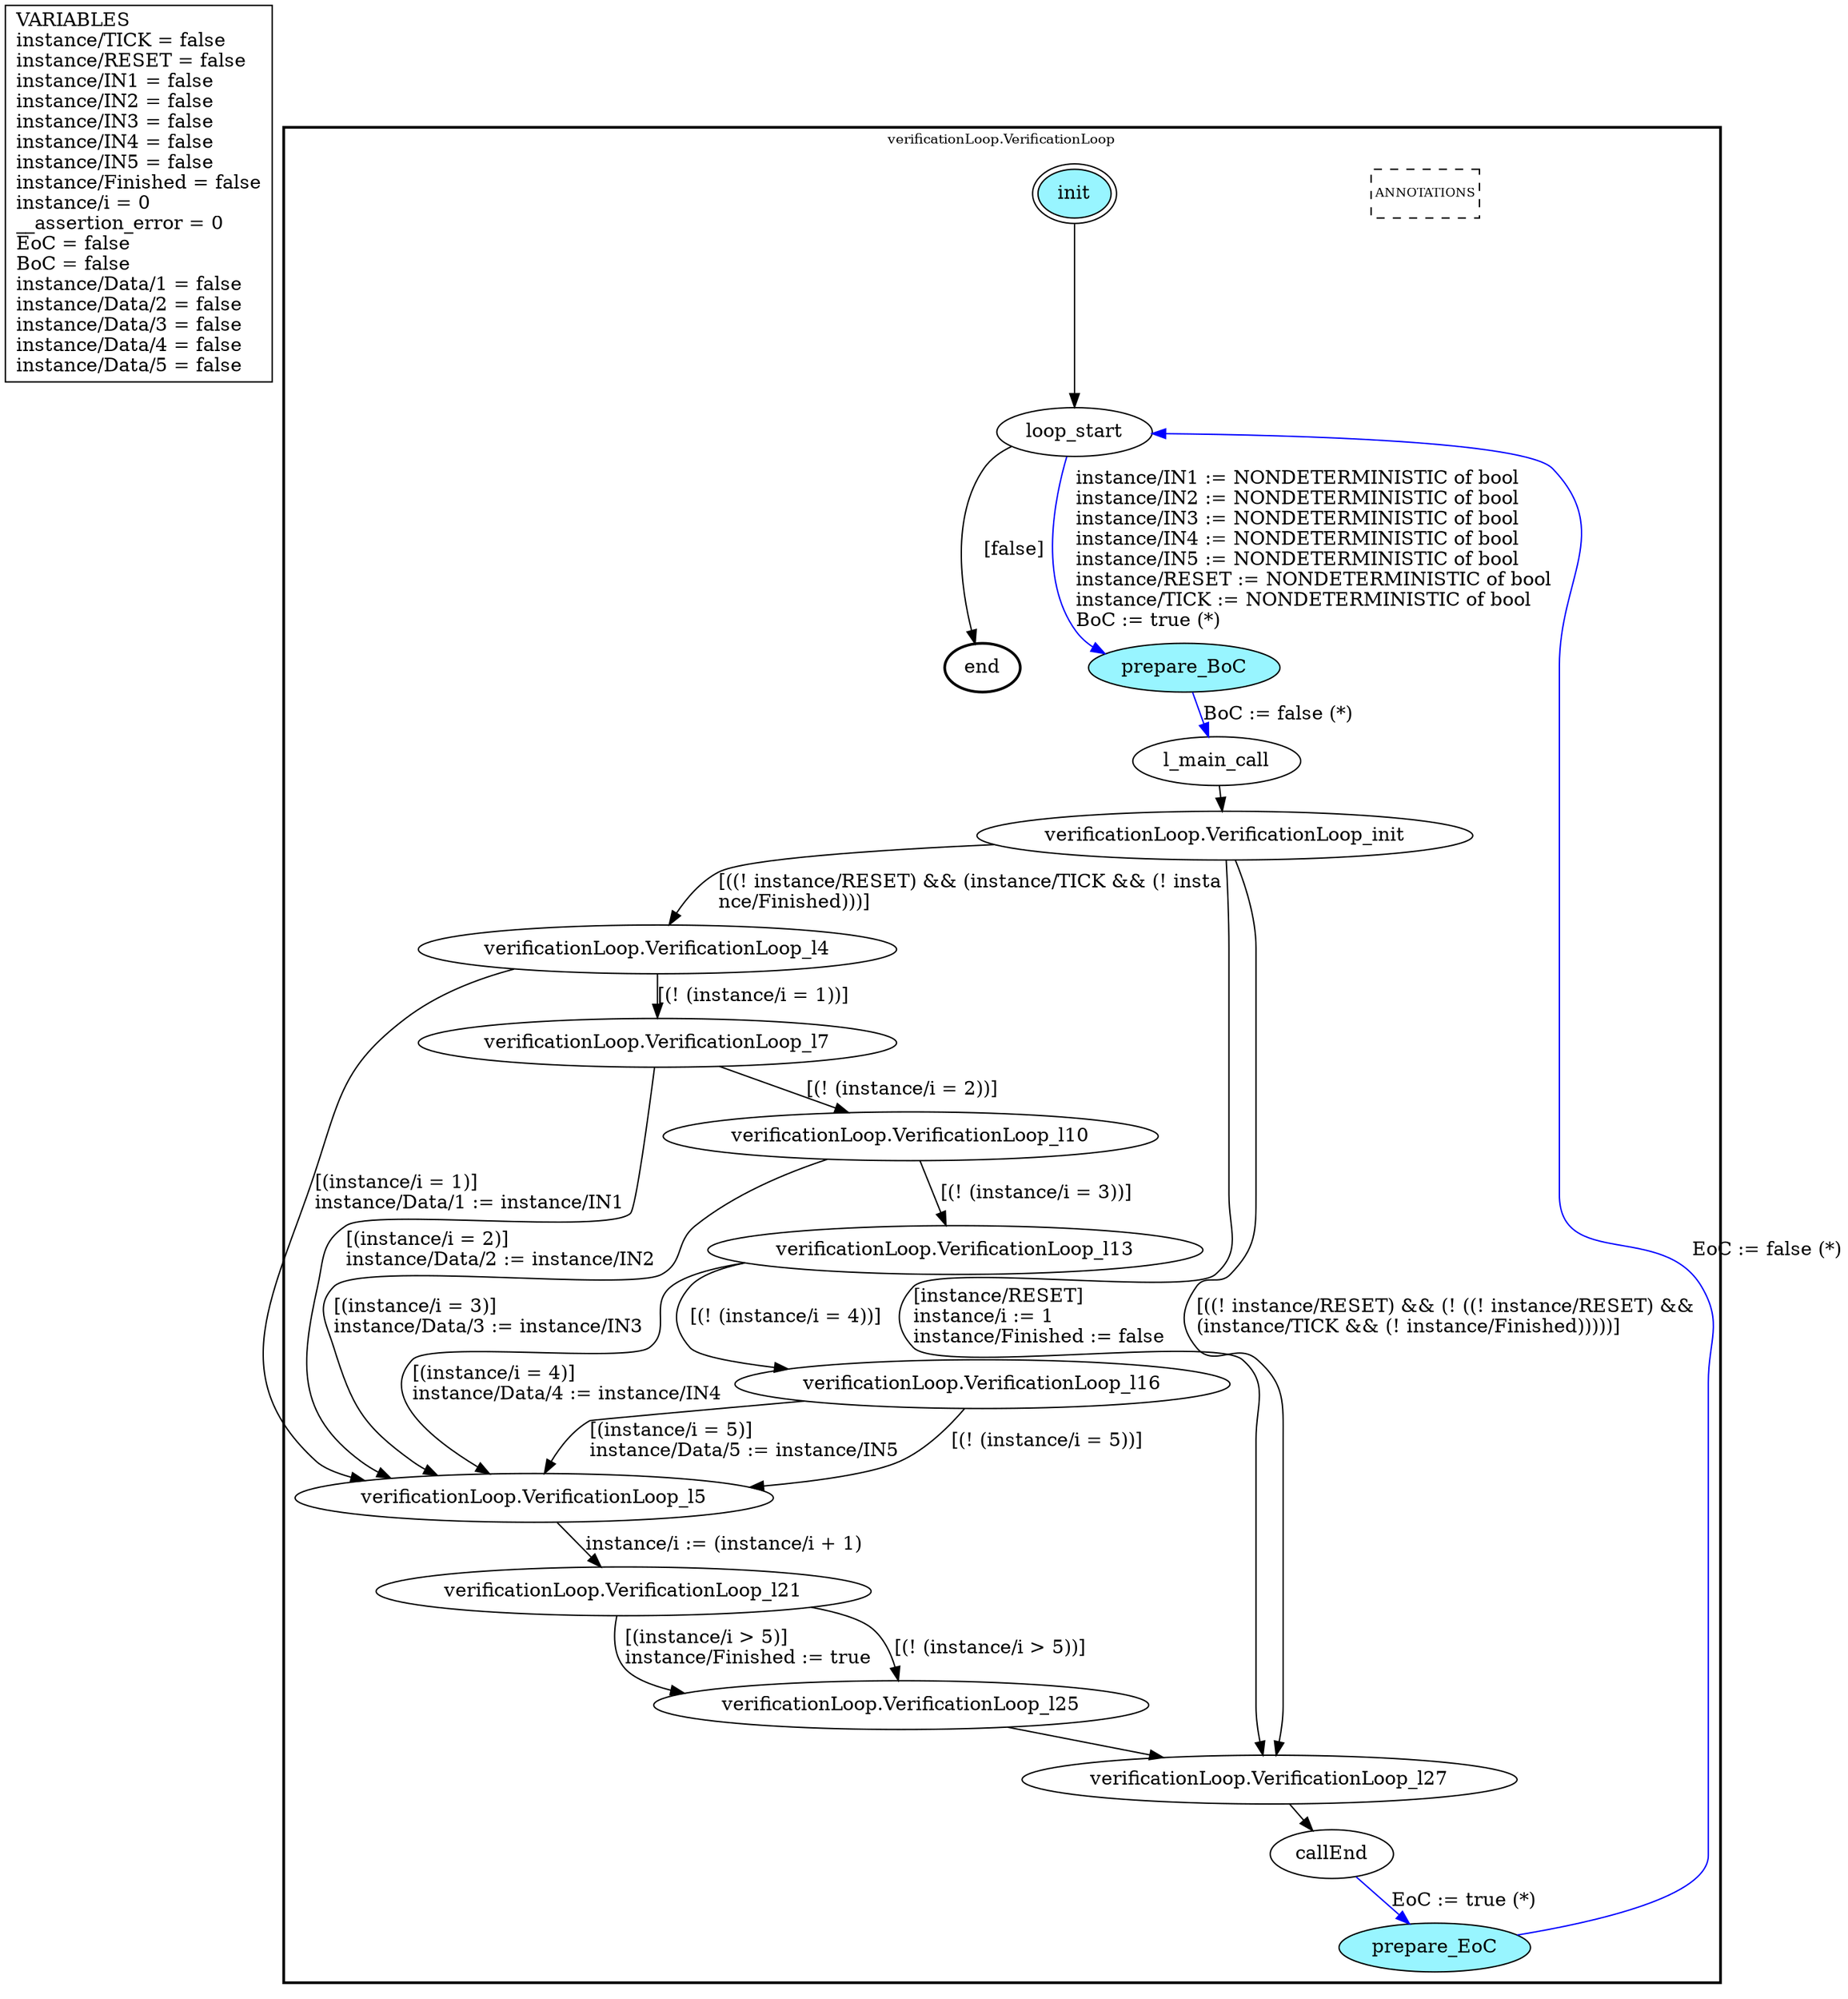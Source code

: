 digraph G {
	vars_declaration_pseudonode_network [
		label="VARIABLES\linstance/TICK = false\linstance/RESET = false\linstance/IN1 = false\linstance/IN2 = false\linstance/IN3 = false\linstance/IN4 = false\linstance/IN5 = false\linstance/Finished = false\linstance/i = 0\l__assertion_error = 0\lEoC = false\lBoC = false\linstance/Data/1 = false\linstance/Data/2 = false\linstance/Data/3 = false\linstance/Data/4 = false\linstance/Data/5 = false\l",
		fillcolor="lightgray", shape="rectangle"];
	subgraph clusterverificationLoop_VerificationLoop {
		node [style="filled"];
		style=bold;
		color="black";
		fontsize=10;
		ranksep=0.4;
		
		label="verificationLoop.VerificationLoop";
		
		annotations_pseudonode_verificationLoop_VerificationLoop [
			label="ANNOTATIONS",
			fontsize=9, margin="0.04,0.04", fillcolor="white", shape="rectangle", style="dashed"];
		
		init_verificationLoop_VerificationLoop [label="init", color="black", fillcolor="cadetblue1", peripheries=2, shape="ellipse"];
		end_verificationLoop_VerificationLoop [label="end", color="black", fillcolor="cadetblue1", style=bold, shape="ellipse"];
		loop_start_verificationLoop_VerificationLoop [label="loop_start", color="black", fillcolor="white", shape="ellipse"];
		prepare_BoC_verificationLoop_VerificationLoop [label="prepare_BoC", color="black", fillcolor="cadetblue1", shape="ellipse"];
		l_main_call_verificationLoop_VerificationLoop [label="l_main_call", color="black", fillcolor="white", shape="ellipse"];
		callEnd_verificationLoop_VerificationLoop [label="callEnd", color="black", fillcolor="white", shape="ellipse"];
		prepare_EoC_verificationLoop_VerificationLoop [label="prepare_EoC", color="black", fillcolor="cadetblue1", shape="ellipse"];
		verificationLoop_VerificationLoop_init_verificationLoop_VerificationLoop [label="verificationLoop.VerificationLoop_init", color="black", fillcolor="white", shape="ellipse"];
		verificationLoop_VerificationLoop_l4_verificationLoop_VerificationLoop [label="verificationLoop.VerificationLoop_l4", color="black", fillcolor="white", shape="ellipse"];
		verificationLoop_VerificationLoop_l5_verificationLoop_VerificationLoop [label="verificationLoop.VerificationLoop_l5", color="black", fillcolor="white", shape="ellipse"];
		verificationLoop_VerificationLoop_l7_verificationLoop_VerificationLoop [label="verificationLoop.VerificationLoop_l7", color="black", fillcolor="white", shape="ellipse"];
		verificationLoop_VerificationLoop_l10_verificationLoop_VerificationLoop [label="verificationLoop.VerificationLoop_l10", color="black", fillcolor="white", shape="ellipse"];
		verificationLoop_VerificationLoop_l13_verificationLoop_VerificationLoop [label="verificationLoop.VerificationLoop_l13", color="black", fillcolor="white", shape="ellipse"];
		verificationLoop_VerificationLoop_l16_verificationLoop_VerificationLoop [label="verificationLoop.VerificationLoop_l16", color="black", fillcolor="white", shape="ellipse"];
		verificationLoop_VerificationLoop_l21_verificationLoop_VerificationLoop [label="verificationLoop.VerificationLoop_l21", color="black", fillcolor="white", shape="ellipse"];
		verificationLoop_VerificationLoop_l25_verificationLoop_VerificationLoop [label="verificationLoop.VerificationLoop_l25", color="black", fillcolor="white", shape="ellipse"];
		verificationLoop_VerificationLoop_l27_verificationLoop_VerificationLoop [label="verificationLoop.VerificationLoop_l27", color="black", fillcolor="white", shape="ellipse"];
		init_verificationLoop_VerificationLoop -> loop_start_verificationLoop_VerificationLoop [color="black", label=""];
		loop_start_verificationLoop_VerificationLoop -> prepare_BoC_verificationLoop_VerificationLoop [color="blue", label="instance/IN1 := NONDETERMINISTIC of bool\linstance/IN2 := NONDETERMINISTIC of bool\linstance/IN3 := NONDETERMINISTIC of bool\linstance/IN4 := NONDETERMINISTIC of bool\linstance/IN5 := NONDETERMINISTIC of bool\linstance/RESET := NONDETERMINISTIC of bool\linstance/TICK := NONDETERMINISTIC of bool\lBoC := true (*)\l"];
		prepare_BoC_verificationLoop_VerificationLoop -> l_main_call_verificationLoop_VerificationLoop [color="blue", label="BoC := false (*)"];
		callEnd_verificationLoop_VerificationLoop -> prepare_EoC_verificationLoop_VerificationLoop [color="blue", label="EoC := true (*)"];
		prepare_EoC_verificationLoop_VerificationLoop -> loop_start_verificationLoop_VerificationLoop [color="blue", label="EoC := false (*)"];
		loop_start_verificationLoop_VerificationLoop -> end_verificationLoop_VerificationLoop [color="black", label="[false]"];
		verificationLoop_VerificationLoop_init_verificationLoop_VerificationLoop -> verificationLoop_VerificationLoop_l27_verificationLoop_VerificationLoop [color="black", label="[instance/RESET]\linstance/i := 1\linstance/Finished := false\l"];
		verificationLoop_VerificationLoop_init_verificationLoop_VerificationLoop -> verificationLoop_VerificationLoop_l4_verificationLoop_VerificationLoop [color="black", label="[((! instance/RESET) && (instance/TICK && (! insta\lnce/Finished)))]\l"];
		verificationLoop_VerificationLoop_l4_verificationLoop_VerificationLoop -> verificationLoop_VerificationLoop_l5_verificationLoop_VerificationLoop [color="black", label="[(instance/i = 1)]\linstance/Data/1 := instance/IN1\l"];
		verificationLoop_VerificationLoop_l4_verificationLoop_VerificationLoop -> verificationLoop_VerificationLoop_l7_verificationLoop_VerificationLoop [color="black", label="[(! (instance/i = 1))]"];
		verificationLoop_VerificationLoop_l7_verificationLoop_VerificationLoop -> verificationLoop_VerificationLoop_l5_verificationLoop_VerificationLoop [color="black", label="[(instance/i = 2)]\linstance/Data/2 := instance/IN2\l"];
		verificationLoop_VerificationLoop_l7_verificationLoop_VerificationLoop -> verificationLoop_VerificationLoop_l10_verificationLoop_VerificationLoop [color="black", label="[(! (instance/i = 2))]"];
		verificationLoop_VerificationLoop_l10_verificationLoop_VerificationLoop -> verificationLoop_VerificationLoop_l5_verificationLoop_VerificationLoop [color="black", label="[(instance/i = 3)]\linstance/Data/3 := instance/IN3\l"];
		verificationLoop_VerificationLoop_l10_verificationLoop_VerificationLoop -> verificationLoop_VerificationLoop_l13_verificationLoop_VerificationLoop [color="black", label="[(! (instance/i = 3))]"];
		verificationLoop_VerificationLoop_l13_verificationLoop_VerificationLoop -> verificationLoop_VerificationLoop_l5_verificationLoop_VerificationLoop [color="black", label="[(instance/i = 4)]\linstance/Data/4 := instance/IN4\l"];
		verificationLoop_VerificationLoop_l13_verificationLoop_VerificationLoop -> verificationLoop_VerificationLoop_l16_verificationLoop_VerificationLoop [color="black", label="[(! (instance/i = 4))]"];
		verificationLoop_VerificationLoop_l16_verificationLoop_VerificationLoop -> verificationLoop_VerificationLoop_l5_verificationLoop_VerificationLoop [color="black", label="[(instance/i = 5)]\linstance/Data/5 := instance/IN5\l"];
		verificationLoop_VerificationLoop_l16_verificationLoop_VerificationLoop -> verificationLoop_VerificationLoop_l5_verificationLoop_VerificationLoop [color="black", label="[(! (instance/i = 5))]"];
		verificationLoop_VerificationLoop_l5_verificationLoop_VerificationLoop -> verificationLoop_VerificationLoop_l21_verificationLoop_VerificationLoop [color="black", label="instance/i := (instance/i + 1)"];
		verificationLoop_VerificationLoop_l21_verificationLoop_VerificationLoop -> verificationLoop_VerificationLoop_l25_verificationLoop_VerificationLoop [color="black", label="[(instance/i > 5)]\linstance/Finished := true\l"];
		verificationLoop_VerificationLoop_l21_verificationLoop_VerificationLoop -> verificationLoop_VerificationLoop_l25_verificationLoop_VerificationLoop [color="black", label="[(! (instance/i > 5))]"];
		verificationLoop_VerificationLoop_init_verificationLoop_VerificationLoop -> verificationLoop_VerificationLoop_l27_verificationLoop_VerificationLoop [color="black", label="[((! instance/RESET) && (! ((! instance/RESET) && \l(instance/TICK && (! instance/Finished)))))]\l"];
		verificationLoop_VerificationLoop_l25_verificationLoop_VerificationLoop -> verificationLoop_VerificationLoop_l27_verificationLoop_VerificationLoop [color="black", label=""];
		l_main_call_verificationLoop_VerificationLoop -> verificationLoop_VerificationLoop_init_verificationLoop_VerificationLoop [color="black", label=""];
		verificationLoop_VerificationLoop_l27_verificationLoop_VerificationLoop -> callEnd_verificationLoop_VerificationLoop [color="black", label=""];
	}
}

